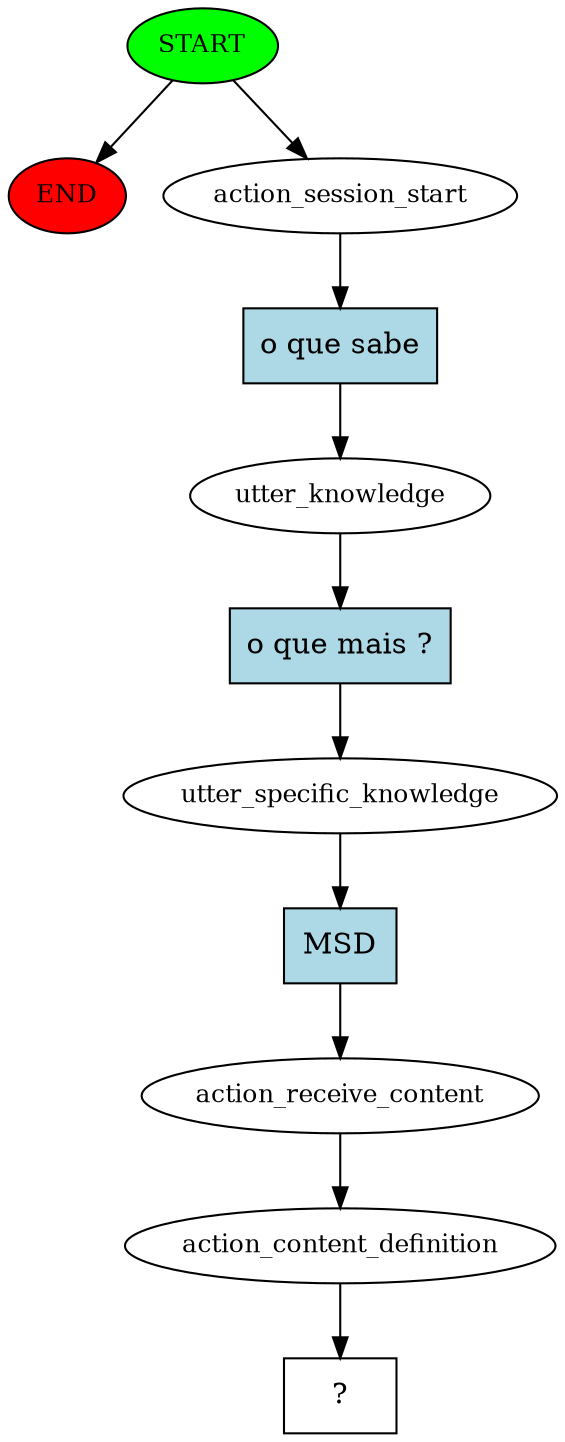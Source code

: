 digraph  {
0 [class="start active", fillcolor=green, fontsize=12, label=START, style=filled];
"-1" [class=end, fillcolor=red, fontsize=12, label=END, style=filled];
1 [class=active, fontsize=12, label=action_session_start];
2 [class=active, fontsize=12, label=utter_knowledge];
3 [class=active, fontsize=12, label=utter_specific_knowledge];
4 [class=active, fontsize=12, label=action_receive_content];
5 [class=active, fontsize=12, label=action_content_definition];
6 [class="intent dashed active", label="  ?  ", shape=rect];
7 [class="intent active", fillcolor=lightblue, label="o que sabe", shape=rect, style=filled];
8 [class="intent active", fillcolor=lightblue, label="o que mais ?", shape=rect, style=filled];
9 [class="intent active", fillcolor=lightblue, label=MSD, shape=rect, style=filled];
0 -> "-1"  [class="", key=NONE, label=""];
0 -> 1  [class=active, key=NONE, label=""];
1 -> 7  [class=active, key=0];
2 -> 8  [class=active, key=0];
3 -> 9  [class=active, key=0];
4 -> 5  [class=active, key=NONE, label=""];
5 -> 6  [class=active, key=NONE, label=""];
7 -> 2  [class=active, key=0];
8 -> 3  [class=active, key=0];
9 -> 4  [class=active, key=0];
}
